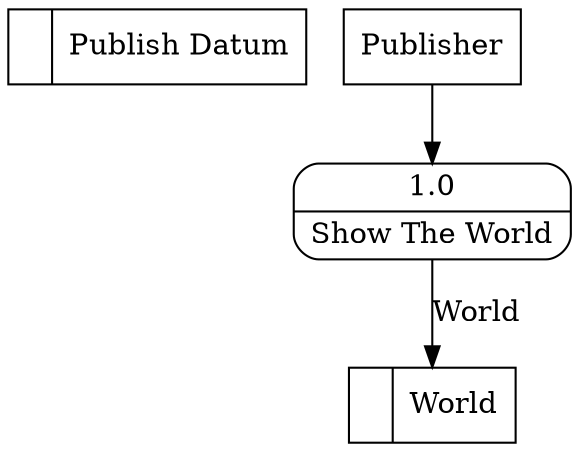 digraph dfd2{ 
node[shape=record]
200 [label="<f0>  |<f1> Publish Datum " ];
201 [label="<f0>  |<f1> World " ];
202 [label="Publisher" shape=box];
203 [label="{<f0> 1.0|<f1> Show The World }" shape=Mrecord];
202 -> 203
203 -> 201 [label="World"]
}